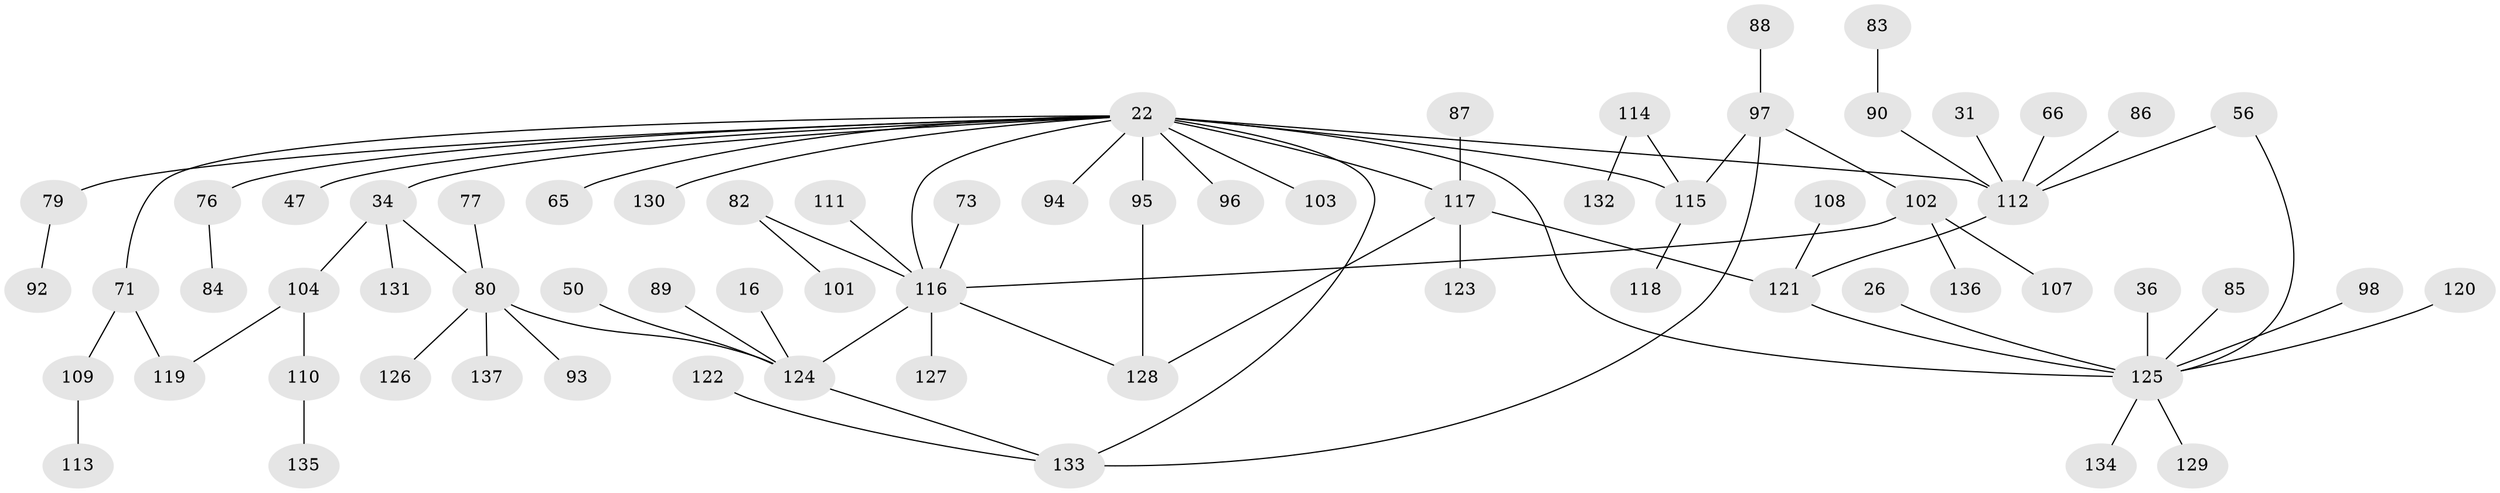 // original degree distribution, {7: 0.0072992700729927005, 5: 0.051094890510948905, 6: 0.029197080291970802, 4: 0.08029197080291971, 2: 0.24087591240875914, 3: 0.15328467153284672, 8: 0.0072992700729927005, 1: 0.4306569343065693}
// Generated by graph-tools (version 1.1) at 2025/42/03/09/25 04:42:09]
// undirected, 68 vertices, 77 edges
graph export_dot {
graph [start="1"]
  node [color=gray90,style=filled];
  16;
  22 [super="+21+1+2+5+11"];
  26;
  31;
  34 [super="+4"];
  36 [super="+32"];
  47;
  50;
  56 [super="+35+39+49+51"];
  65;
  66;
  71;
  73;
  76 [super="+27"];
  77;
  79;
  80 [super="+57+60"];
  82;
  83;
  84;
  85 [super="+59"];
  86;
  87;
  88;
  89;
  90 [super="+29"];
  92;
  93;
  94 [super="+23+70"];
  95;
  96 [super="+72"];
  97 [super="+61"];
  98;
  101;
  102 [super="+99"];
  103 [super="+9"];
  104 [super="+45"];
  107;
  108;
  109;
  110 [super="+78"];
  111;
  112 [super="+14+53+68"];
  113;
  114 [super="+63"];
  115 [super="+40"];
  116 [super="+105+41"];
  117 [super="+54+62"];
  118;
  119 [super="+91"];
  120;
  121 [super="+58+75"];
  122;
  123;
  124 [super="+13+25"];
  125 [super="+12+43"];
  126;
  127 [super="+18"];
  128 [super="+74"];
  129;
  130;
  131;
  132;
  133 [super="+106"];
  134;
  135;
  136;
  137;
  16 -- 124;
  22 -- 47;
  22 -- 130;
  22 -- 79;
  22 -- 65;
  22 -- 71;
  22 -- 95;
  22 -- 125 [weight=2];
  22 -- 112 [weight=3];
  22 -- 34;
  22 -- 94;
  22 -- 76;
  22 -- 115;
  22 -- 103;
  22 -- 116 [weight=2];
  22 -- 117;
  22 -- 133;
  22 -- 96;
  26 -- 125;
  31 -- 112;
  34 -- 131;
  34 -- 104 [weight=2];
  34 -- 80;
  36 -- 125;
  50 -- 124;
  56 -- 112;
  56 -- 125;
  66 -- 112;
  71 -- 109;
  71 -- 119 [weight=2];
  73 -- 116;
  76 -- 84;
  77 -- 80;
  79 -- 92;
  80 -- 126;
  80 -- 93;
  80 -- 137;
  80 -- 124;
  82 -- 101;
  82 -- 116;
  83 -- 90;
  85 -- 125;
  86 -- 112;
  87 -- 117;
  88 -- 97;
  89 -- 124;
  90 -- 112;
  95 -- 128;
  97 -- 115;
  97 -- 102;
  97 -- 133;
  98 -- 125;
  102 -- 116;
  102 -- 136;
  102 -- 107;
  104 -- 119;
  104 -- 110;
  108 -- 121;
  109 -- 113;
  110 -- 135;
  111 -- 116;
  112 -- 121;
  114 -- 132;
  114 -- 115;
  115 -- 118;
  116 -- 124 [weight=2];
  116 -- 127;
  116 -- 128;
  117 -- 121;
  117 -- 123;
  117 -- 128;
  120 -- 125;
  121 -- 125;
  122 -- 133;
  124 -- 133;
  125 -- 129;
  125 -- 134;
}
